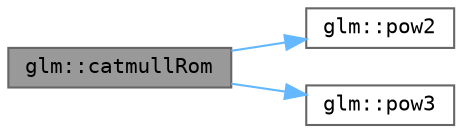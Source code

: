 digraph "glm::catmullRom"
{
 // LATEX_PDF_SIZE
  bgcolor="transparent";
  edge [fontname=Terminal,fontsize=10,labelfontname=Helvetica,labelfontsize=10];
  node [fontname=Terminal,fontsize=10,shape=box,height=0.2,width=0.4];
  rankdir="LR";
  Node1 [label="glm::catmullRom",height=0.2,width=0.4,color="gray40", fillcolor="grey60", style="filled", fontcolor="black",tooltip=" "];
  Node1 -> Node2 [color="steelblue1",style="solid"];
  Node2 [label="glm::pow2",height=0.2,width=0.4,color="grey40", fillcolor="white", style="filled",URL="$group__gtx__optimum__pow.html#ga7288d7bb23f192bd64a60ba2a61a1c9f",tooltip=" "];
  Node1 -> Node3 [color="steelblue1",style="solid"];
  Node3 [label="glm::pow3",height=0.2,width=0.4,color="grey40", fillcolor="white", style="filled",URL="$group__gtx__optimum__pow.html#ga156e452c2d630001bb07f4a6f1060a10",tooltip=" "];
}
